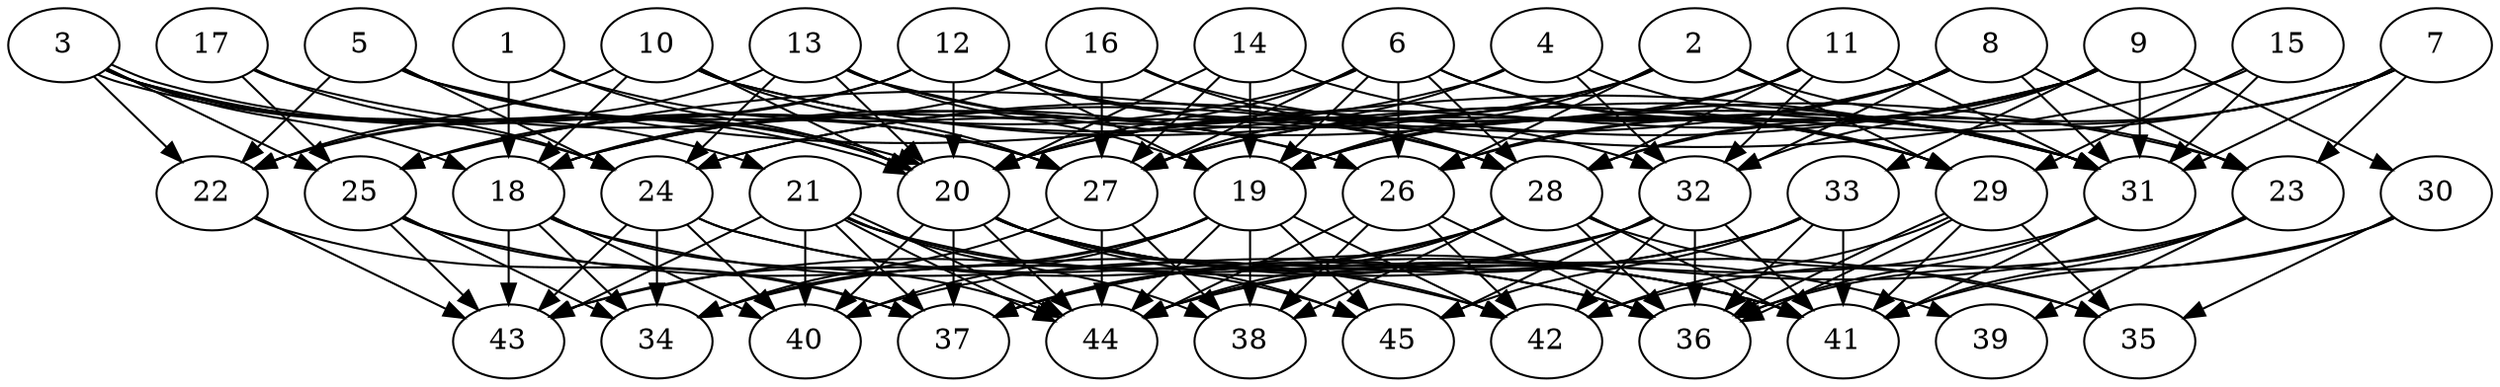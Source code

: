 // DAG automatically generated by daggen at Thu Oct  3 14:07:23 2019
// ./daggen --dot -n 45 --ccr 0.4 --fat 0.7 --regular 0.7 --density 0.7 --mindata 5242880 --maxdata 52428800 
digraph G {
  1 [size="103592960", alpha="0.13", expect_size="41437184"] 
  1 -> 18 [size ="41437184"]
  1 -> 20 [size ="41437184"]
  1 -> 26 [size ="41437184"]
  2 [size="71541760", alpha="0.06", expect_size="28616704"] 
  2 -> 18 [size ="28616704"]
  2 -> 19 [size ="28616704"]
  2 -> 20 [size ="28616704"]
  2 -> 23 [size ="28616704"]
  2 -> 26 [size ="28616704"]
  2 -> 29 [size ="28616704"]
  3 [size="39592960", alpha="0.10", expect_size="15837184"] 
  3 -> 18 [size ="15837184"]
  3 -> 20 [size ="15837184"]
  3 -> 20 [size ="15837184"]
  3 -> 21 [size ="15837184"]
  3 -> 22 [size ="15837184"]
  3 -> 24 [size ="15837184"]
  3 -> 25 [size ="15837184"]
  3 -> 27 [size ="15837184"]
  4 [size="108618240", alpha="0.09", expect_size="43447296"] 
  4 -> 18 [size ="43447296"]
  4 -> 27 [size ="43447296"]
  4 -> 31 [size ="43447296"]
  4 -> 32 [size ="43447296"]
  5 [size="120074240", alpha="0.02", expect_size="48029696"] 
  5 -> 20 [size ="48029696"]
  5 -> 22 [size ="48029696"]
  5 -> 24 [size ="48029696"]
  5 -> 27 [size ="48029696"]
  5 -> 31 [size ="48029696"]
  6 [size="14999040", alpha="0.16", expect_size="5999616"] 
  6 -> 19 [size ="5999616"]
  6 -> 20 [size ="5999616"]
  6 -> 25 [size ="5999616"]
  6 -> 26 [size ="5999616"]
  6 -> 27 [size ="5999616"]
  6 -> 28 [size ="5999616"]
  6 -> 29 [size ="5999616"]
  6 -> 31 [size ="5999616"]
  7 [size="58496000", alpha="0.13", expect_size="23398400"] 
  7 -> 23 [size ="23398400"]
  7 -> 26 [size ="23398400"]
  7 -> 27 [size ="23398400"]
  7 -> 28 [size ="23398400"]
  7 -> 31 [size ="23398400"]
  8 [size="85365760", alpha="0.08", expect_size="34146304"] 
  8 -> 19 [size ="34146304"]
  8 -> 23 [size ="34146304"]
  8 -> 24 [size ="34146304"]
  8 -> 26 [size ="34146304"]
  8 -> 27 [size ="34146304"]
  8 -> 31 [size ="34146304"]
  8 -> 32 [size ="34146304"]
  9 [size="119129600", alpha="0.08", expect_size="47651840"] 
  9 -> 19 [size ="47651840"]
  9 -> 20 [size ="47651840"]
  9 -> 24 [size ="47651840"]
  9 -> 28 [size ="47651840"]
  9 -> 30 [size ="47651840"]
  9 -> 31 [size ="47651840"]
  9 -> 32 [size ="47651840"]
  9 -> 33 [size ="47651840"]
  10 [size="69283840", alpha="0.03", expect_size="27713536"] 
  10 -> 18 [size ="27713536"]
  10 -> 20 [size ="27713536"]
  10 -> 22 [size ="27713536"]
  10 -> 27 [size ="27713536"]
  10 -> 29 [size ="27713536"]
  10 -> 31 [size ="27713536"]
  11 [size="15229440", alpha="0.18", expect_size="6091776"] 
  11 -> 19 [size ="6091776"]
  11 -> 20 [size ="6091776"]
  11 -> 28 [size ="6091776"]
  11 -> 31 [size ="6091776"]
  11 -> 32 [size ="6091776"]
  12 [size="90826240", alpha="0.12", expect_size="36330496"] 
  12 -> 19 [size ="36330496"]
  12 -> 20 [size ="36330496"]
  12 -> 22 [size ="36330496"]
  12 -> 25 [size ="36330496"]
  12 -> 28 [size ="36330496"]
  12 -> 31 [size ="36330496"]
  12 -> 32 [size ="36330496"]
  13 [size="128302080", alpha="0.00", expect_size="51320832"] 
  13 -> 19 [size ="51320832"]
  13 -> 20 [size ="51320832"]
  13 -> 22 [size ="51320832"]
  13 -> 23 [size ="51320832"]
  13 -> 24 [size ="51320832"]
  13 -> 28 [size ="51320832"]
  14 [size="67760640", alpha="0.05", expect_size="27104256"] 
  14 -> 19 [size ="27104256"]
  14 -> 20 [size ="27104256"]
  14 -> 27 [size ="27104256"]
  14 -> 29 [size ="27104256"]
  15 [size="120747520", alpha="0.12", expect_size="48299008"] 
  15 -> 25 [size ="48299008"]
  15 -> 29 [size ="48299008"]
  15 -> 31 [size ="48299008"]
  16 [size="13570560", alpha="0.01", expect_size="5428224"] 
  16 -> 18 [size ="5428224"]
  16 -> 27 [size ="5428224"]
  16 -> 28 [size ="5428224"]
  16 -> 29 [size ="5428224"]
  17 [size="110589440", alpha="0.17", expect_size="44235776"] 
  17 -> 24 [size ="44235776"]
  17 -> 25 [size ="44235776"]
  17 -> 26 [size ="44235776"]
  18 [size="71887360", alpha="0.15", expect_size="28754944"] 
  18 -> 34 [size ="28754944"]
  18 -> 36 [size ="28754944"]
  18 -> 40 [size ="28754944"]
  18 -> 43 [size ="28754944"]
  18 -> 44 [size ="28754944"]
  19 [size="116922880", alpha="0.11", expect_size="46769152"] 
  19 -> 34 [size ="46769152"]
  19 -> 38 [size ="46769152"]
  19 -> 40 [size ="46769152"]
  19 -> 42 [size ="46769152"]
  19 -> 43 [size ="46769152"]
  19 -> 44 [size ="46769152"]
  19 -> 45 [size ="46769152"]
  20 [size="48632320", alpha="0.06", expect_size="19452928"] 
  20 -> 35 [size ="19452928"]
  20 -> 37 [size ="19452928"]
  20 -> 39 [size ="19452928"]
  20 -> 40 [size ="19452928"]
  20 -> 41 [size ="19452928"]
  20 -> 42 [size ="19452928"]
  20 -> 44 [size ="19452928"]
  20 -> 45 [size ="19452928"]
  21 [size="68126720", alpha="0.15", expect_size="27250688"] 
  21 -> 37 [size ="27250688"]
  21 -> 38 [size ="27250688"]
  21 -> 40 [size ="27250688"]
  21 -> 41 [size ="27250688"]
  21 -> 43 [size ="27250688"]
  21 -> 44 [size ="27250688"]
  21 -> 44 [size ="27250688"]
  21 -> 45 [size ="27250688"]
  22 [size="57408000", alpha="0.15", expect_size="22963200"] 
  22 -> 37 [size ="22963200"]
  22 -> 43 [size ="22963200"]
  23 [size="127567360", alpha="0.19", expect_size="51026944"] 
  23 -> 36 [size ="51026944"]
  23 -> 37 [size ="51026944"]
  23 -> 39 [size ="51026944"]
  23 -> 41 [size ="51026944"]
  24 [size="128870400", alpha="0.19", expect_size="51548160"] 
  24 -> 34 [size ="51548160"]
  24 -> 36 [size ="51548160"]
  24 -> 40 [size ="51548160"]
  24 -> 41 [size ="51548160"]
  24 -> 43 [size ="51548160"]
  25 [size="40235520", alpha="0.17", expect_size="16094208"] 
  25 -> 34 [size ="16094208"]
  25 -> 37 [size ="16094208"]
  25 -> 42 [size ="16094208"]
  25 -> 43 [size ="16094208"]
  26 [size="108398080", alpha="0.16", expect_size="43359232"] 
  26 -> 36 [size ="43359232"]
  26 -> 38 [size ="43359232"]
  26 -> 42 [size ="43359232"]
  26 -> 44 [size ="43359232"]
  27 [size="113105920", alpha="0.02", expect_size="45242368"] 
  27 -> 34 [size ="45242368"]
  27 -> 38 [size ="45242368"]
  27 -> 44 [size ="45242368"]
  28 [size="94586880", alpha="0.00", expect_size="37834752"] 
  28 -> 34 [size ="37834752"]
  28 -> 35 [size ="37834752"]
  28 -> 36 [size ="37834752"]
  28 -> 37 [size ="37834752"]
  28 -> 38 [size ="37834752"]
  28 -> 41 [size ="37834752"]
  28 -> 44 [size ="37834752"]
  29 [size="63895040", alpha="0.17", expect_size="25558016"] 
  29 -> 35 [size ="25558016"]
  29 -> 36 [size ="25558016"]
  29 -> 36 [size ="25558016"]
  29 -> 41 [size ="25558016"]
  29 -> 42 [size ="25558016"]
  30 [size="130723840", alpha="0.03", expect_size="52289536"] 
  30 -> 35 [size ="52289536"]
  30 -> 41 [size ="52289536"]
  30 -> 42 [size ="52289536"]
  31 [size="45452800", alpha="0.09", expect_size="18181120"] 
  31 -> 36 [size ="18181120"]
  31 -> 41 [size ="18181120"]
  31 -> 44 [size ="18181120"]
  32 [size="16537600", alpha="0.09", expect_size="6615040"] 
  32 -> 36 [size ="6615040"]
  32 -> 41 [size ="6615040"]
  32 -> 42 [size ="6615040"]
  32 -> 43 [size ="6615040"]
  32 -> 44 [size ="6615040"]
  32 -> 45 [size ="6615040"]
  33 [size="102407680", alpha="0.08", expect_size="40963072"] 
  33 -> 36 [size ="40963072"]
  33 -> 37 [size ="40963072"]
  33 -> 40 [size ="40963072"]
  33 -> 41 [size ="40963072"]
  33 -> 45 [size ="40963072"]
  34 [size="93624320", alpha="0.16", expect_size="37449728"] 
  35 [size="85703680", alpha="0.03", expect_size="34281472"] 
  36 [size="67642880", alpha="0.10", expect_size="27057152"] 
  37 [size="41341440", alpha="0.13", expect_size="16536576"] 
  38 [size="52185600", alpha="0.06", expect_size="20874240"] 
  39 [size="54471680", alpha="0.17", expect_size="21788672"] 
  40 [size="36254720", alpha="0.14", expect_size="14501888"] 
  41 [size="53716480", alpha="0.00", expect_size="21486592"] 
  42 [size="108979200", alpha="0.14", expect_size="43591680"] 
  43 [size="43829760", alpha="0.07", expect_size="17531904"] 
  44 [size="91435520", alpha="0.19", expect_size="36574208"] 
  45 [size="70517760", alpha="0.17", expect_size="28207104"] 
}
